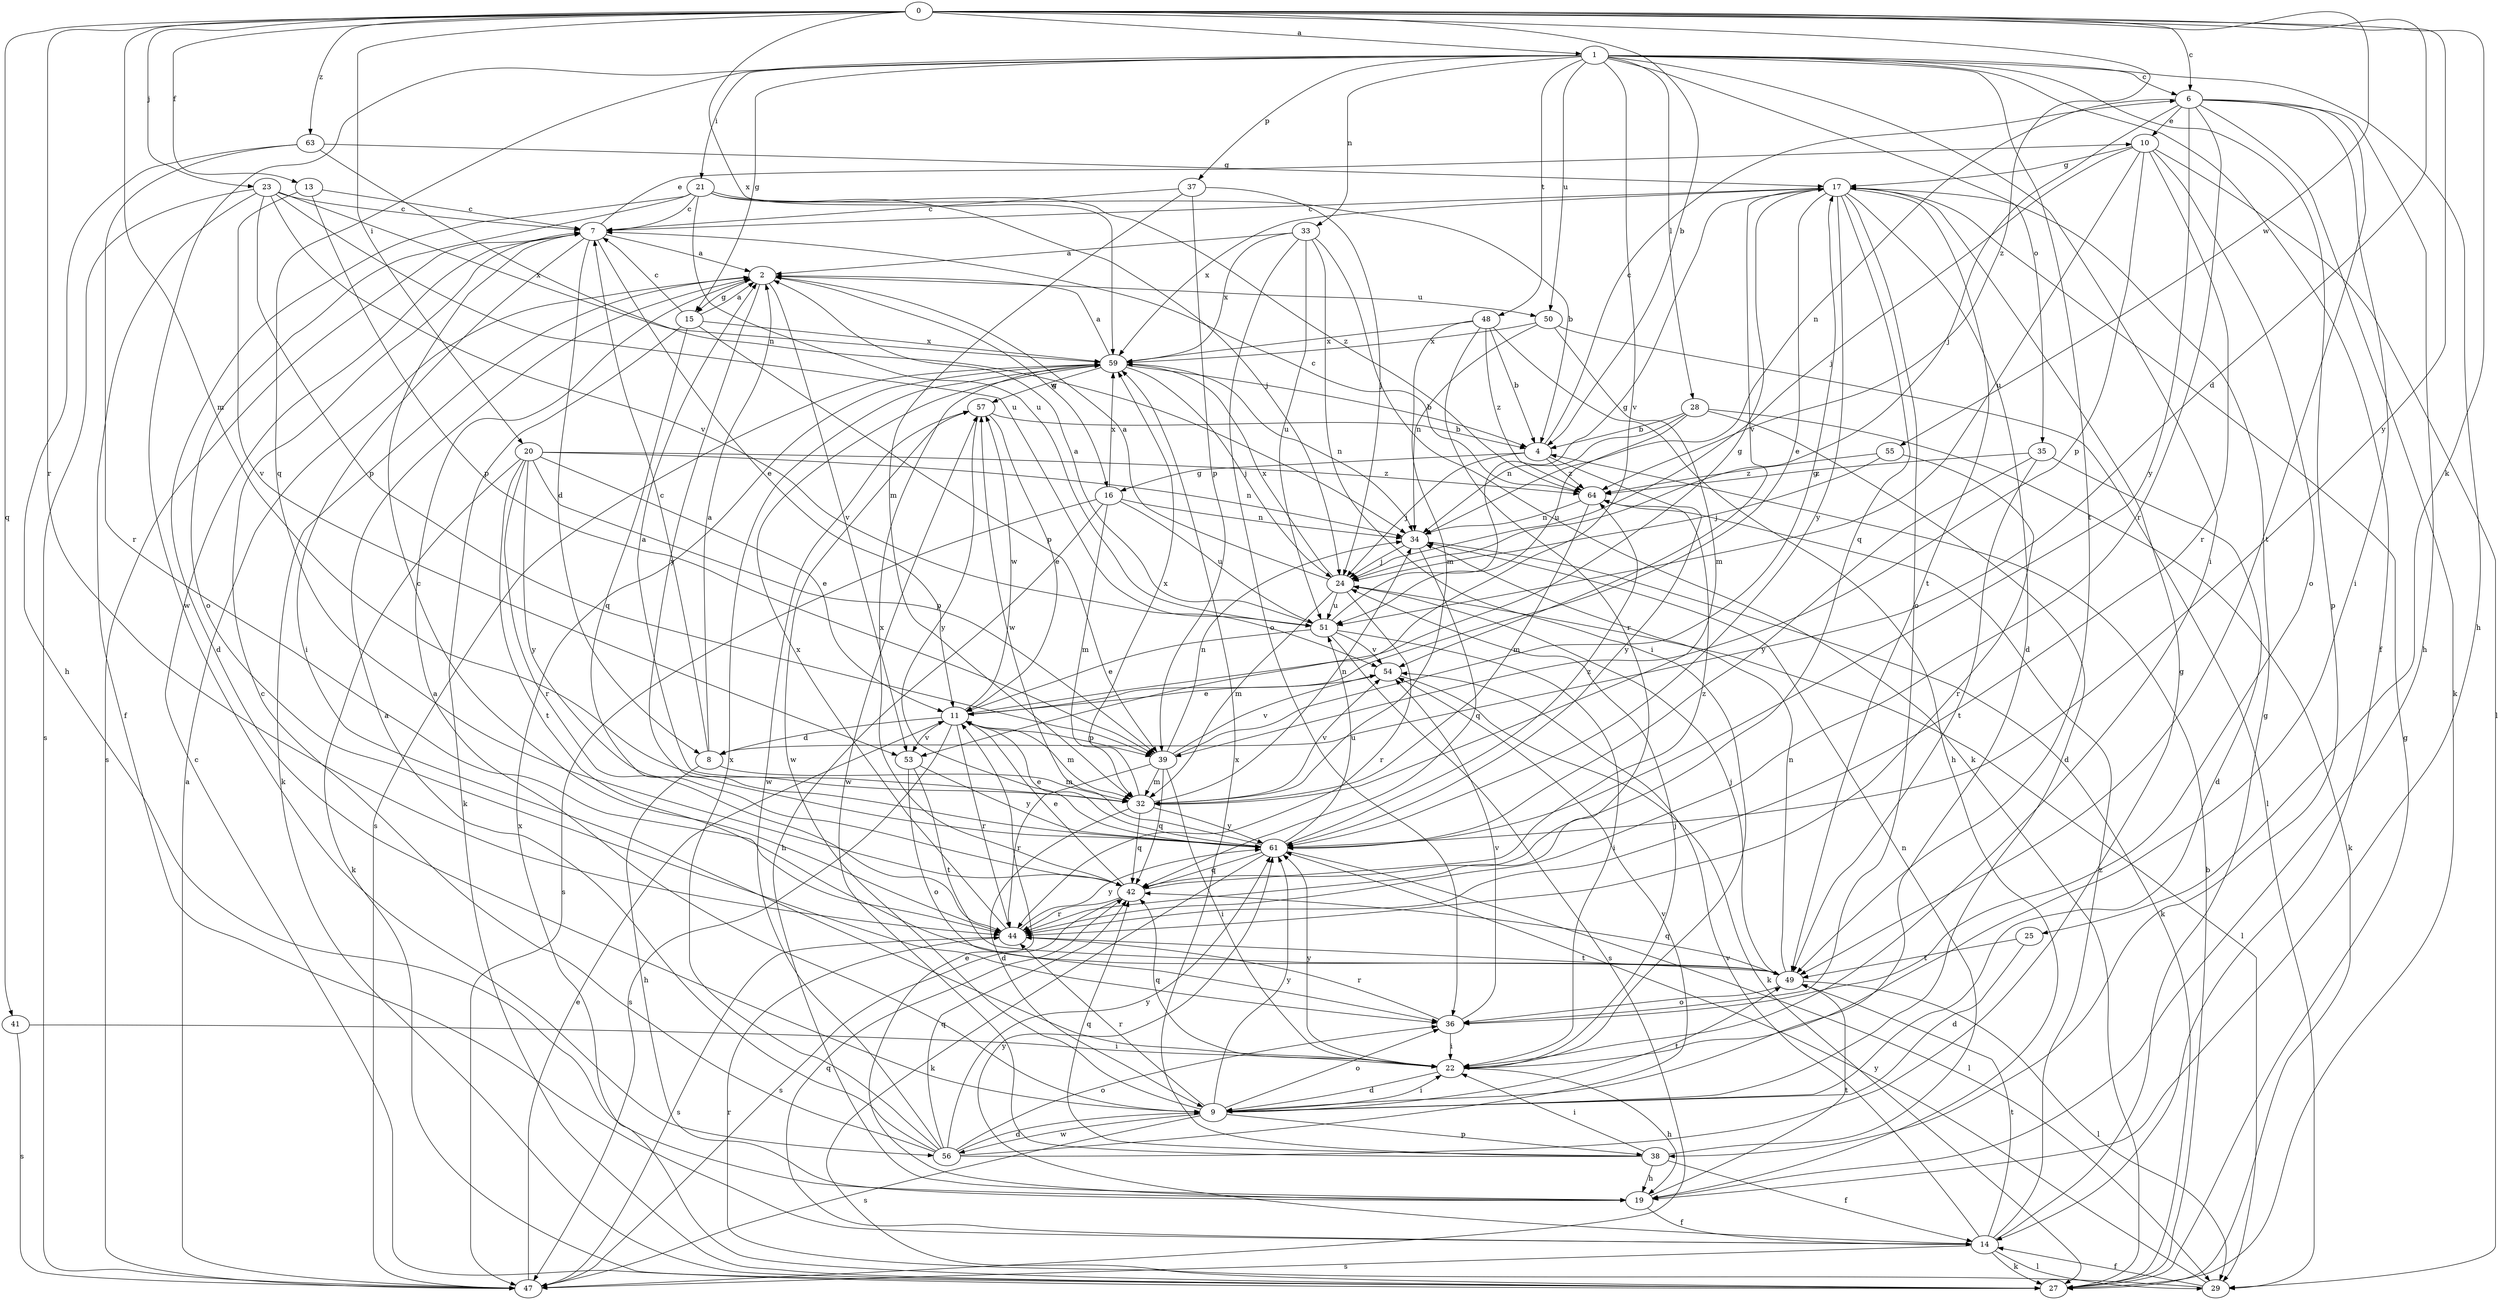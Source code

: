 strict digraph  {
0;
1;
2;
4;
6;
7;
8;
9;
10;
11;
13;
14;
15;
16;
17;
19;
20;
21;
22;
23;
24;
25;
27;
28;
29;
32;
33;
34;
35;
36;
37;
38;
39;
41;
42;
44;
47;
48;
49;
50;
51;
53;
54;
55;
56;
57;
59;
61;
63;
64;
0 -> 1  [label=a];
0 -> 4  [label=b];
0 -> 6  [label=c];
0 -> 8  [label=d];
0 -> 13  [label=f];
0 -> 20  [label=i];
0 -> 23  [label=j];
0 -> 25  [label=k];
0 -> 32  [label=m];
0 -> 41  [label=q];
0 -> 44  [label=r];
0 -> 55  [label=w];
0 -> 59  [label=x];
0 -> 61  [label=y];
0 -> 63  [label=z];
0 -> 64  [label=z];
1 -> 6  [label=c];
1 -> 14  [label=f];
1 -> 15  [label=g];
1 -> 19  [label=h];
1 -> 21  [label=i];
1 -> 22  [label=i];
1 -> 28  [label=l];
1 -> 33  [label=n];
1 -> 35  [label=o];
1 -> 37  [label=p];
1 -> 38  [label=p];
1 -> 42  [label=q];
1 -> 48  [label=t];
1 -> 49  [label=t];
1 -> 50  [label=u];
1 -> 53  [label=v];
1 -> 56  [label=w];
2 -> 15  [label=g];
2 -> 16  [label=g];
2 -> 27  [label=k];
2 -> 50  [label=u];
2 -> 53  [label=v];
2 -> 61  [label=y];
4 -> 6  [label=c];
4 -> 16  [label=g];
4 -> 24  [label=j];
4 -> 61  [label=y];
4 -> 64  [label=z];
6 -> 10  [label=e];
6 -> 19  [label=h];
6 -> 22  [label=i];
6 -> 24  [label=j];
6 -> 27  [label=k];
6 -> 34  [label=n];
6 -> 44  [label=r];
6 -> 49  [label=t];
6 -> 61  [label=y];
7 -> 2  [label=a];
7 -> 8  [label=d];
7 -> 10  [label=e];
7 -> 11  [label=e];
7 -> 22  [label=i];
7 -> 47  [label=s];
8 -> 2  [label=a];
8 -> 7  [label=c];
8 -> 19  [label=h];
8 -> 32  [label=m];
9 -> 2  [label=a];
9 -> 22  [label=i];
9 -> 36  [label=o];
9 -> 38  [label=p];
9 -> 44  [label=r];
9 -> 47  [label=s];
9 -> 49  [label=t];
9 -> 56  [label=w];
9 -> 57  [label=w];
9 -> 61  [label=y];
10 -> 17  [label=g];
10 -> 24  [label=j];
10 -> 29  [label=l];
10 -> 36  [label=o];
10 -> 39  [label=p];
10 -> 44  [label=r];
10 -> 51  [label=u];
11 -> 8  [label=d];
11 -> 17  [label=g];
11 -> 32  [label=m];
11 -> 39  [label=p];
11 -> 44  [label=r];
11 -> 47  [label=s];
11 -> 53  [label=v];
11 -> 57  [label=w];
13 -> 7  [label=c];
13 -> 39  [label=p];
13 -> 53  [label=v];
14 -> 17  [label=g];
14 -> 27  [label=k];
14 -> 29  [label=l];
14 -> 42  [label=q];
14 -> 47  [label=s];
14 -> 49  [label=t];
14 -> 54  [label=v];
14 -> 61  [label=y];
14 -> 64  [label=z];
15 -> 2  [label=a];
15 -> 7  [label=c];
15 -> 27  [label=k];
15 -> 39  [label=p];
15 -> 42  [label=q];
15 -> 59  [label=x];
16 -> 19  [label=h];
16 -> 32  [label=m];
16 -> 34  [label=n];
16 -> 47  [label=s];
16 -> 51  [label=u];
16 -> 59  [label=x];
17 -> 7  [label=c];
17 -> 9  [label=d];
17 -> 11  [label=e];
17 -> 36  [label=o];
17 -> 42  [label=q];
17 -> 49  [label=t];
17 -> 54  [label=v];
17 -> 59  [label=x];
17 -> 61  [label=y];
19 -> 11  [label=e];
19 -> 14  [label=f];
19 -> 49  [label=t];
20 -> 11  [label=e];
20 -> 27  [label=k];
20 -> 34  [label=n];
20 -> 39  [label=p];
20 -> 44  [label=r];
20 -> 49  [label=t];
20 -> 61  [label=y];
20 -> 64  [label=z];
21 -> 4  [label=b];
21 -> 7  [label=c];
21 -> 9  [label=d];
21 -> 24  [label=j];
21 -> 36  [label=o];
21 -> 51  [label=u];
21 -> 64  [label=z];
22 -> 9  [label=d];
22 -> 19  [label=h];
22 -> 24  [label=j];
22 -> 42  [label=q];
22 -> 61  [label=y];
23 -> 7  [label=c];
23 -> 14  [label=f];
23 -> 39  [label=p];
23 -> 47  [label=s];
23 -> 51  [label=u];
23 -> 54  [label=v];
23 -> 59  [label=x];
24 -> 2  [label=a];
24 -> 29  [label=l];
24 -> 32  [label=m];
24 -> 44  [label=r];
24 -> 51  [label=u];
24 -> 59  [label=x];
25 -> 9  [label=d];
25 -> 49  [label=t];
27 -> 4  [label=b];
27 -> 7  [label=c];
27 -> 17  [label=g];
27 -> 59  [label=x];
28 -> 4  [label=b];
28 -> 9  [label=d];
28 -> 27  [label=k];
28 -> 34  [label=n];
28 -> 51  [label=u];
29 -> 14  [label=f];
29 -> 44  [label=r];
29 -> 61  [label=y];
32 -> 2  [label=a];
32 -> 9  [label=d];
32 -> 34  [label=n];
32 -> 42  [label=q];
32 -> 54  [label=v];
32 -> 59  [label=x];
32 -> 61  [label=y];
33 -> 2  [label=a];
33 -> 22  [label=i];
33 -> 27  [label=k];
33 -> 36  [label=o];
33 -> 51  [label=u];
33 -> 59  [label=x];
34 -> 24  [label=j];
34 -> 27  [label=k];
34 -> 42  [label=q];
35 -> 9  [label=d];
35 -> 49  [label=t];
35 -> 61  [label=y];
35 -> 64  [label=z];
36 -> 22  [label=i];
36 -> 44  [label=r];
36 -> 54  [label=v];
37 -> 7  [label=c];
37 -> 24  [label=j];
37 -> 32  [label=m];
37 -> 39  [label=p];
38 -> 14  [label=f];
38 -> 19  [label=h];
38 -> 22  [label=i];
38 -> 34  [label=n];
38 -> 42  [label=q];
38 -> 57  [label=w];
38 -> 59  [label=x];
39 -> 17  [label=g];
39 -> 22  [label=i];
39 -> 32  [label=m];
39 -> 34  [label=n];
39 -> 42  [label=q];
39 -> 44  [label=r];
39 -> 54  [label=v];
41 -> 22  [label=i];
41 -> 47  [label=s];
42 -> 11  [label=e];
42 -> 44  [label=r];
42 -> 47  [label=s];
42 -> 59  [label=x];
42 -> 64  [label=z];
44 -> 7  [label=c];
44 -> 47  [label=s];
44 -> 49  [label=t];
44 -> 59  [label=x];
44 -> 61  [label=y];
47 -> 2  [label=a];
47 -> 11  [label=e];
48 -> 4  [label=b];
48 -> 19  [label=h];
48 -> 32  [label=m];
48 -> 44  [label=r];
48 -> 59  [label=x];
48 -> 64  [label=z];
49 -> 24  [label=j];
49 -> 29  [label=l];
49 -> 34  [label=n];
49 -> 36  [label=o];
49 -> 42  [label=q];
50 -> 29  [label=l];
50 -> 32  [label=m];
50 -> 34  [label=n];
50 -> 59  [label=x];
51 -> 2  [label=a];
51 -> 11  [label=e];
51 -> 17  [label=g];
51 -> 22  [label=i];
51 -> 47  [label=s];
51 -> 54  [label=v];
53 -> 36  [label=o];
53 -> 49  [label=t];
53 -> 61  [label=y];
54 -> 11  [label=e];
54 -> 27  [label=k];
55 -> 24  [label=j];
55 -> 44  [label=r];
55 -> 64  [label=z];
56 -> 2  [label=a];
56 -> 7  [label=c];
56 -> 9  [label=d];
56 -> 17  [label=g];
56 -> 36  [label=o];
56 -> 42  [label=q];
56 -> 54  [label=v];
56 -> 57  [label=w];
56 -> 59  [label=x];
56 -> 61  [label=y];
57 -> 4  [label=b];
57 -> 11  [label=e];
57 -> 61  [label=y];
59 -> 2  [label=a];
59 -> 4  [label=b];
59 -> 24  [label=j];
59 -> 34  [label=n];
59 -> 47  [label=s];
59 -> 57  [label=w];
61 -> 11  [label=e];
61 -> 27  [label=k];
61 -> 29  [label=l];
61 -> 42  [label=q];
61 -> 51  [label=u];
61 -> 57  [label=w];
61 -> 64  [label=z];
63 -> 17  [label=g];
63 -> 19  [label=h];
63 -> 34  [label=n];
63 -> 44  [label=r];
64 -> 7  [label=c];
64 -> 32  [label=m];
64 -> 34  [label=n];
}
